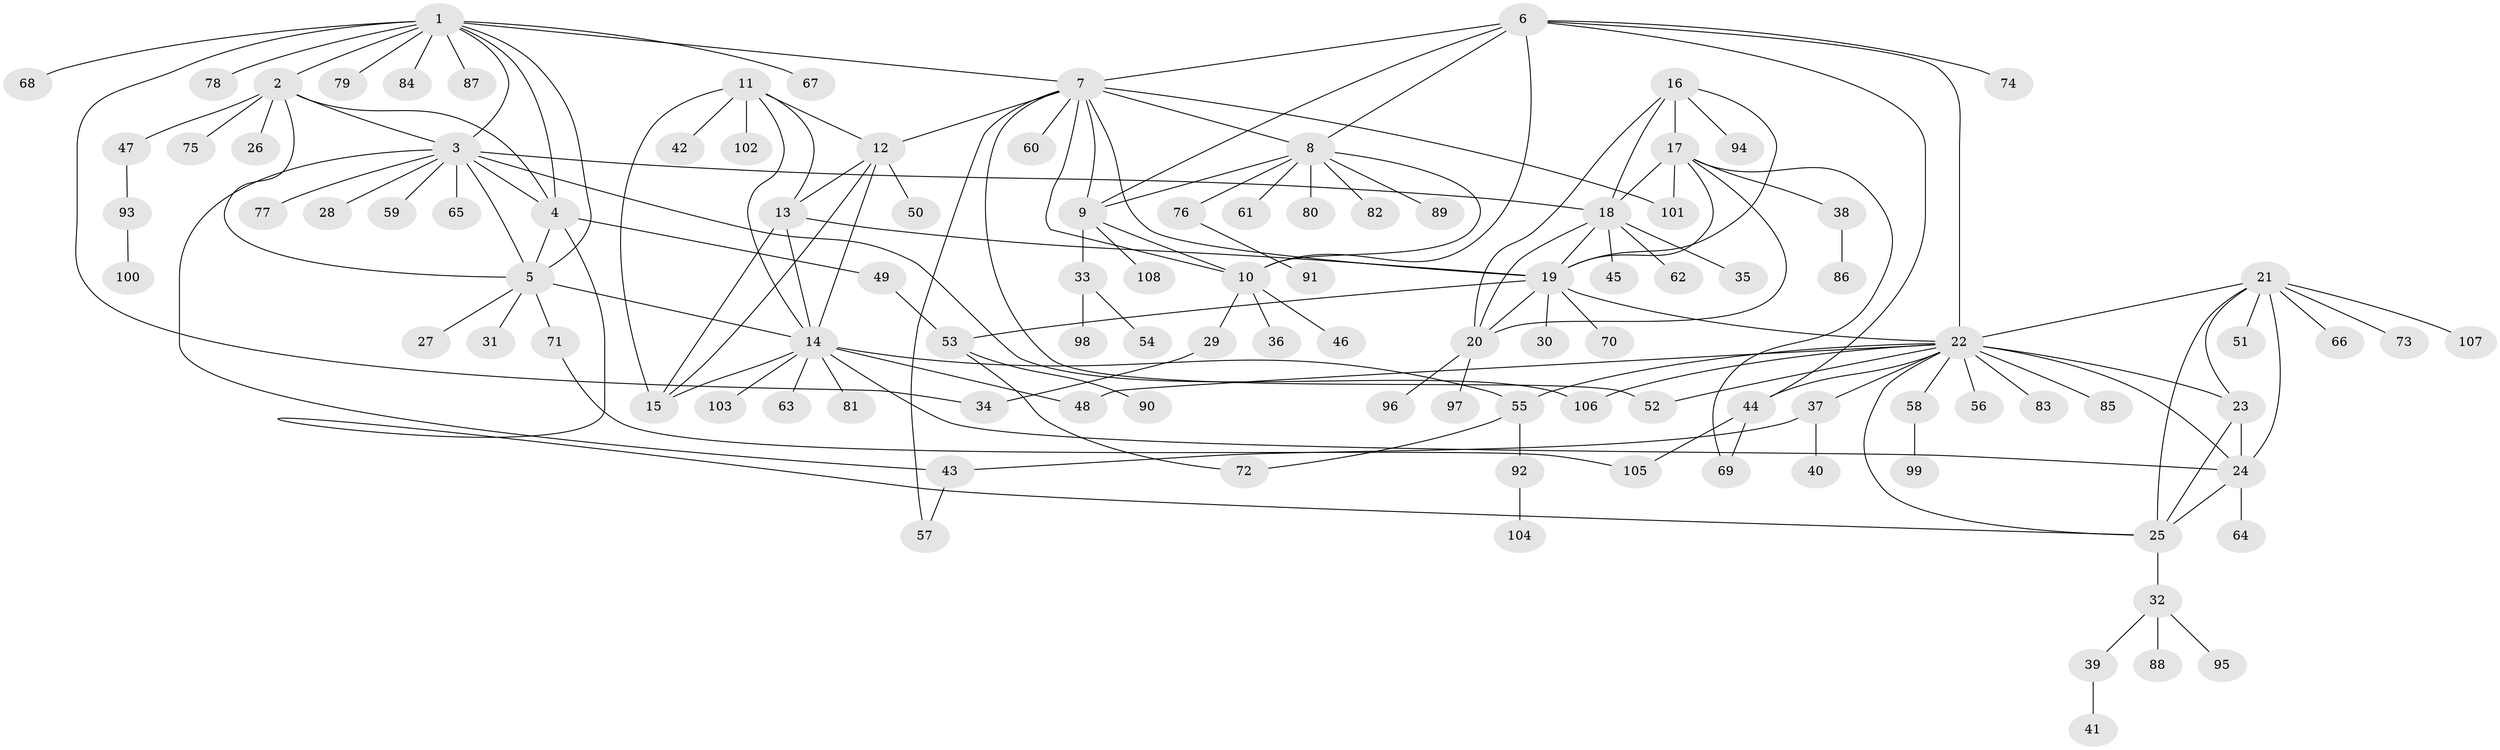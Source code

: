 // coarse degree distribution, {5: 0.07407407407407407, 3: 0.018518518518518517, 4: 0.037037037037037035, 1: 0.8333333333333334, 14: 0.018518518518518517, 26: 0.018518518518518517}
// Generated by graph-tools (version 1.1) at 2025/57/03/04/25 21:57:49]
// undirected, 108 vertices, 156 edges
graph export_dot {
graph [start="1"]
  node [color=gray90,style=filled];
  1;
  2;
  3;
  4;
  5;
  6;
  7;
  8;
  9;
  10;
  11;
  12;
  13;
  14;
  15;
  16;
  17;
  18;
  19;
  20;
  21;
  22;
  23;
  24;
  25;
  26;
  27;
  28;
  29;
  30;
  31;
  32;
  33;
  34;
  35;
  36;
  37;
  38;
  39;
  40;
  41;
  42;
  43;
  44;
  45;
  46;
  47;
  48;
  49;
  50;
  51;
  52;
  53;
  54;
  55;
  56;
  57;
  58;
  59;
  60;
  61;
  62;
  63;
  64;
  65;
  66;
  67;
  68;
  69;
  70;
  71;
  72;
  73;
  74;
  75;
  76;
  77;
  78;
  79;
  80;
  81;
  82;
  83;
  84;
  85;
  86;
  87;
  88;
  89;
  90;
  91;
  92;
  93;
  94;
  95;
  96;
  97;
  98;
  99;
  100;
  101;
  102;
  103;
  104;
  105;
  106;
  107;
  108;
  1 -- 2;
  1 -- 3;
  1 -- 4;
  1 -- 5;
  1 -- 7;
  1 -- 34;
  1 -- 67;
  1 -- 68;
  1 -- 78;
  1 -- 79;
  1 -- 84;
  1 -- 87;
  2 -- 3;
  2 -- 4;
  2 -- 5;
  2 -- 26;
  2 -- 47;
  2 -- 75;
  3 -- 4;
  3 -- 5;
  3 -- 18;
  3 -- 28;
  3 -- 43;
  3 -- 59;
  3 -- 65;
  3 -- 77;
  3 -- 106;
  4 -- 5;
  4 -- 25;
  4 -- 49;
  5 -- 14;
  5 -- 27;
  5 -- 31;
  5 -- 71;
  6 -- 7;
  6 -- 8;
  6 -- 9;
  6 -- 10;
  6 -- 22;
  6 -- 44;
  6 -- 74;
  7 -- 8;
  7 -- 9;
  7 -- 10;
  7 -- 12;
  7 -- 19;
  7 -- 52;
  7 -- 57;
  7 -- 60;
  7 -- 101;
  8 -- 9;
  8 -- 10;
  8 -- 61;
  8 -- 76;
  8 -- 80;
  8 -- 82;
  8 -- 89;
  9 -- 10;
  9 -- 33;
  9 -- 108;
  10 -- 29;
  10 -- 36;
  10 -- 46;
  11 -- 12;
  11 -- 13;
  11 -- 14;
  11 -- 15;
  11 -- 42;
  11 -- 102;
  12 -- 13;
  12 -- 14;
  12 -- 15;
  12 -- 50;
  13 -- 14;
  13 -- 15;
  13 -- 19;
  14 -- 15;
  14 -- 24;
  14 -- 48;
  14 -- 55;
  14 -- 63;
  14 -- 81;
  14 -- 103;
  16 -- 17;
  16 -- 18;
  16 -- 19;
  16 -- 20;
  16 -- 94;
  17 -- 18;
  17 -- 19;
  17 -- 20;
  17 -- 38;
  17 -- 69;
  17 -- 101;
  18 -- 19;
  18 -- 20;
  18 -- 35;
  18 -- 45;
  18 -- 62;
  19 -- 20;
  19 -- 22;
  19 -- 30;
  19 -- 53;
  19 -- 70;
  20 -- 96;
  20 -- 97;
  21 -- 22;
  21 -- 23;
  21 -- 24;
  21 -- 25;
  21 -- 51;
  21 -- 66;
  21 -- 73;
  21 -- 107;
  22 -- 23;
  22 -- 24;
  22 -- 25;
  22 -- 37;
  22 -- 44;
  22 -- 48;
  22 -- 52;
  22 -- 55;
  22 -- 56;
  22 -- 58;
  22 -- 83;
  22 -- 85;
  22 -- 106;
  23 -- 24;
  23 -- 25;
  24 -- 25;
  24 -- 64;
  25 -- 32;
  29 -- 34;
  32 -- 39;
  32 -- 88;
  32 -- 95;
  33 -- 54;
  33 -- 98;
  37 -- 40;
  37 -- 43;
  38 -- 86;
  39 -- 41;
  43 -- 57;
  44 -- 69;
  44 -- 105;
  47 -- 93;
  49 -- 53;
  53 -- 72;
  53 -- 90;
  55 -- 72;
  55 -- 92;
  58 -- 99;
  71 -- 105;
  76 -- 91;
  92 -- 104;
  93 -- 100;
}
